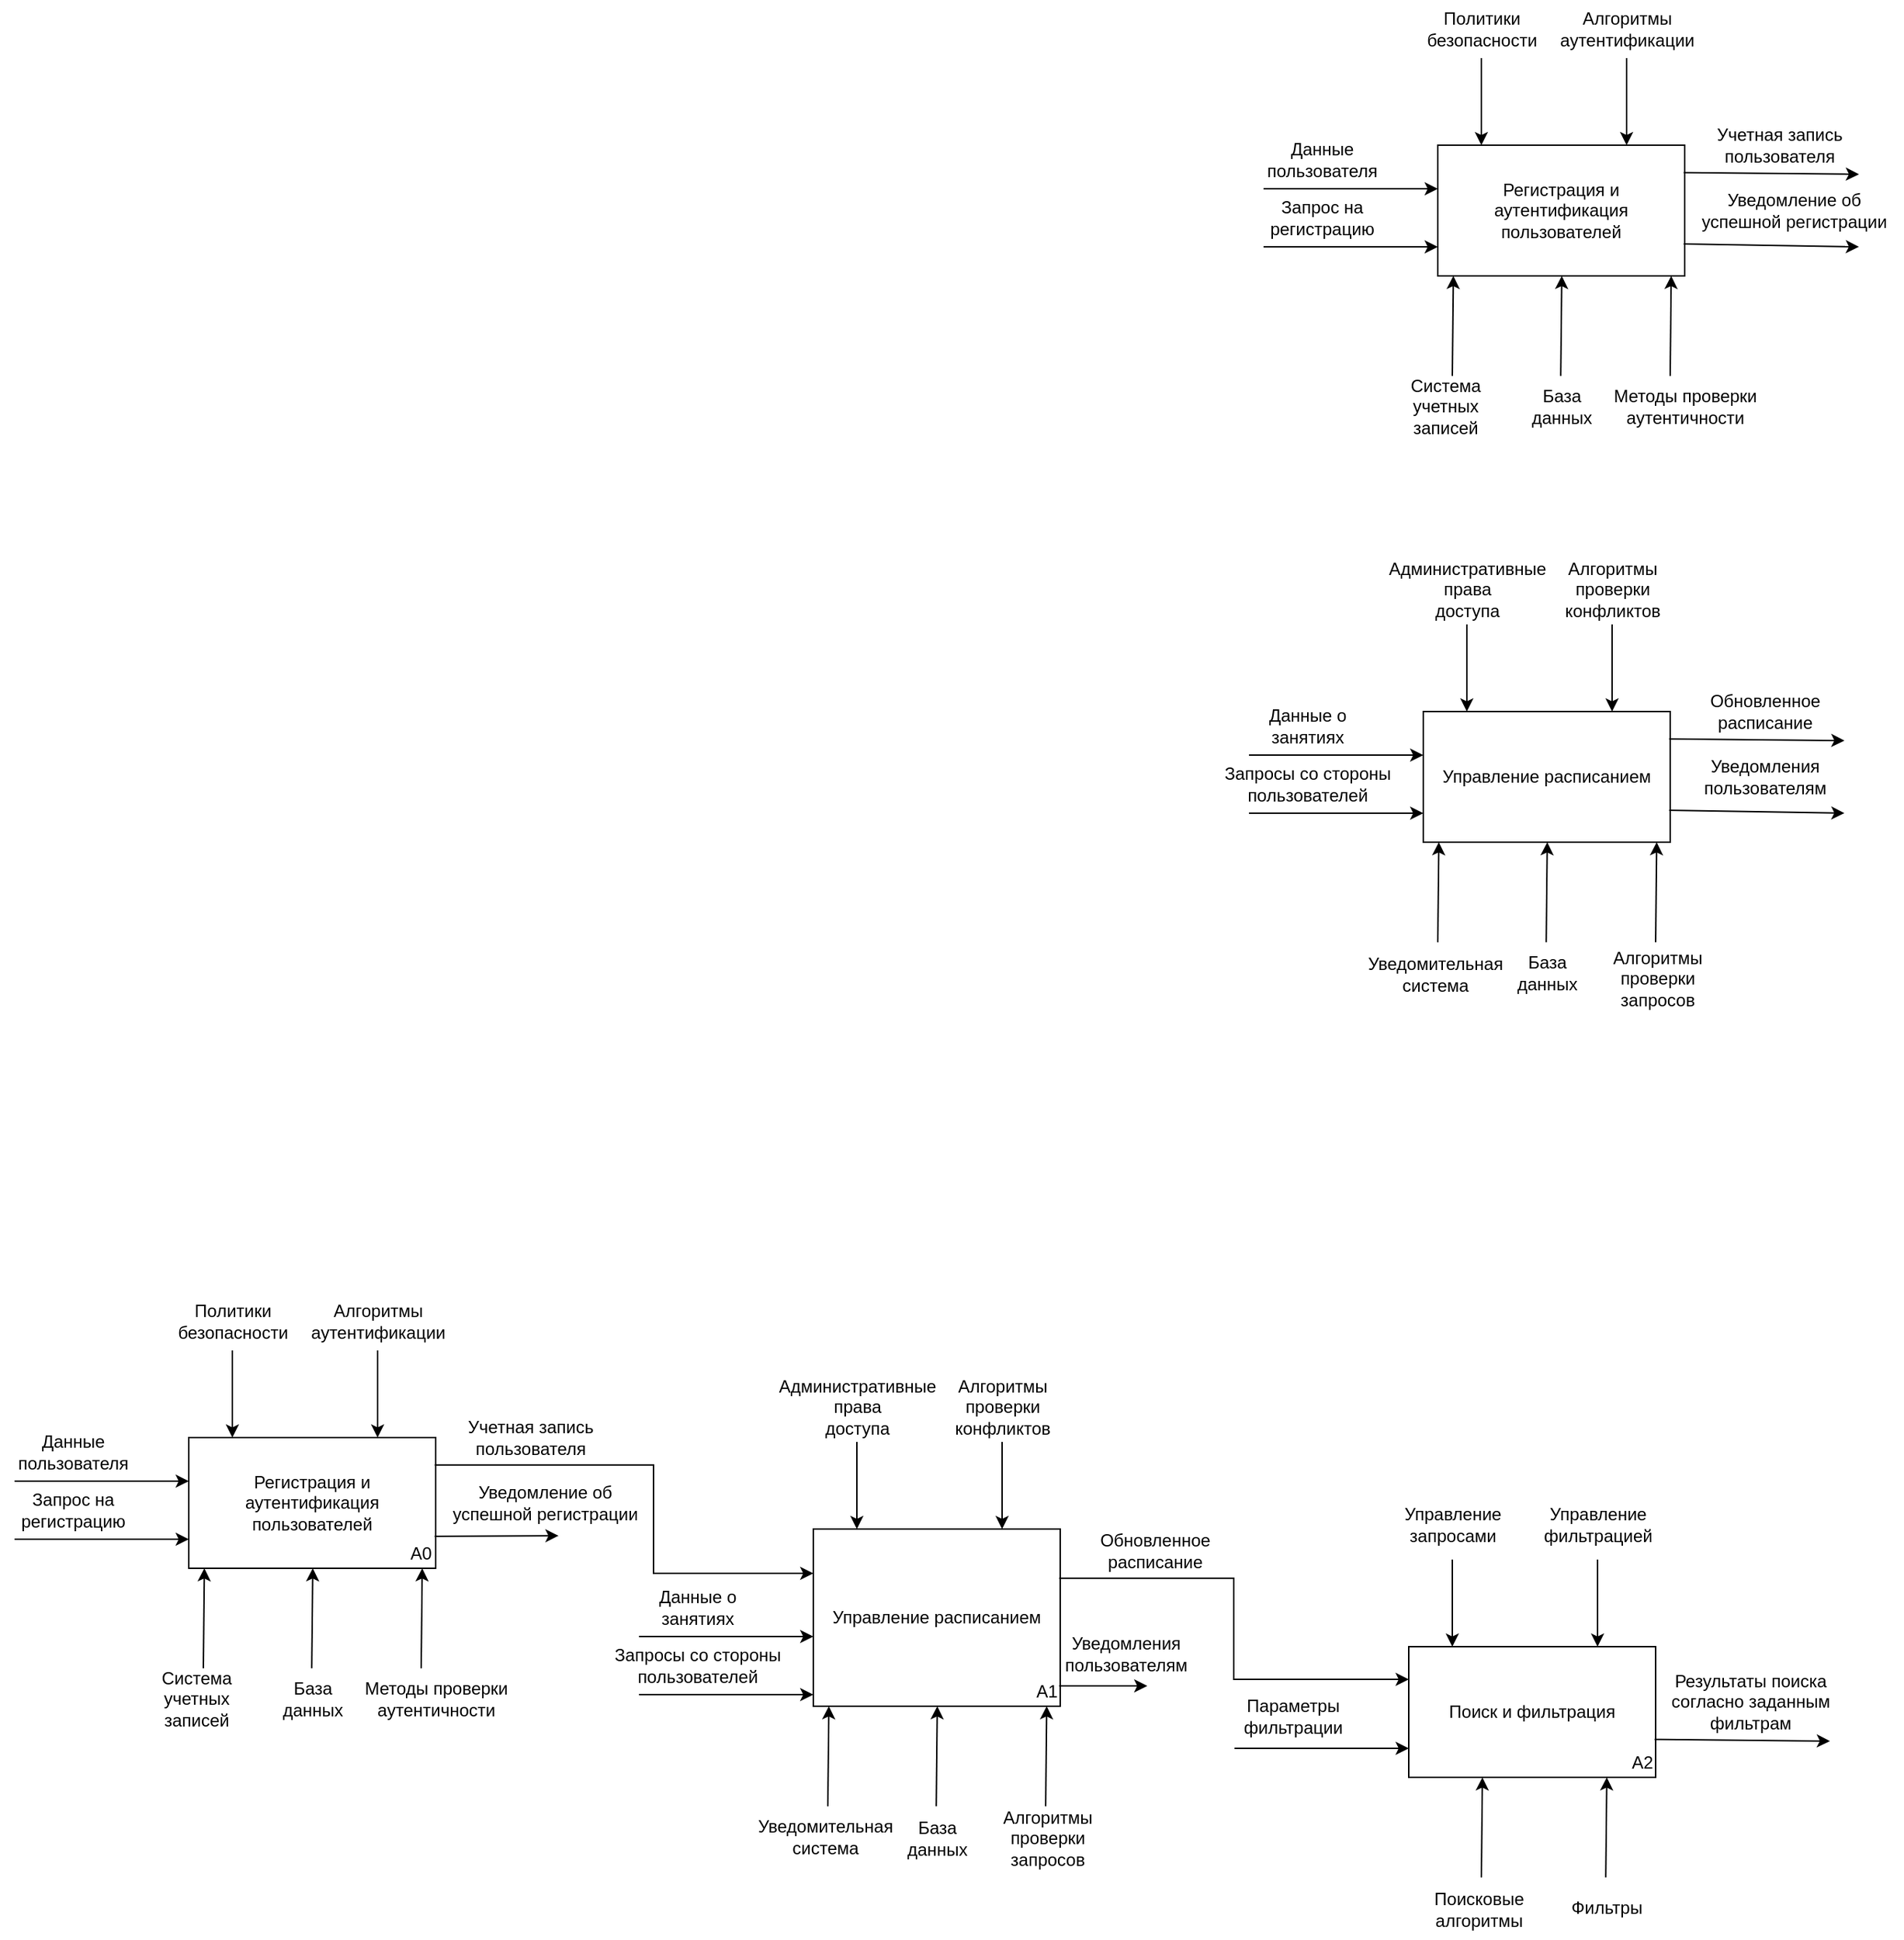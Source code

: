 <mxfile version="21.8.0" type="device">
  <diagram name="Страница — 1" id="sKF7hT73zh9AMPzWDUYk">
    <mxGraphModel dx="2409" dy="840" grid="1" gridSize="10" guides="1" tooltips="1" connect="1" arrows="1" fold="1" page="1" pageScale="1" pageWidth="827" pageHeight="1169" math="0" shadow="0">
      <root>
        <mxCell id="0" />
        <mxCell id="1" parent="0" />
        <mxCell id="dz_vzdbdL12ZwfbwtRYd-1" value="Регистрация и аутентификация пользователей" style="rounded=0;whiteSpace=wrap;html=1;" vertex="1" parent="1">
          <mxGeometry x="350" y="260" width="170" height="90" as="geometry" />
        </mxCell>
        <mxCell id="dz_vzdbdL12ZwfbwtRYd-3" value="" style="endArrow=classic;html=1;rounded=0;" edge="1" parent="1">
          <mxGeometry width="50" height="50" relative="1" as="geometry">
            <mxPoint x="230" y="290" as="sourcePoint" />
            <mxPoint x="350" y="290" as="targetPoint" />
          </mxGeometry>
        </mxCell>
        <mxCell id="dz_vzdbdL12ZwfbwtRYd-5" value="Данные &lt;br&gt;пользователя" style="text;html=1;align=center;verticalAlign=middle;resizable=0;points=[];autosize=1;strokeColor=none;fillColor=none;" vertex="1" parent="1">
          <mxGeometry x="220" y="250" width="100" height="40" as="geometry" />
        </mxCell>
        <mxCell id="dz_vzdbdL12ZwfbwtRYd-7" value="" style="endArrow=classic;html=1;rounded=0;" edge="1" parent="1">
          <mxGeometry width="50" height="50" relative="1" as="geometry">
            <mxPoint x="230" y="330" as="sourcePoint" />
            <mxPoint x="350" y="330" as="targetPoint" />
          </mxGeometry>
        </mxCell>
        <mxCell id="dz_vzdbdL12ZwfbwtRYd-8" value="Запрос на &lt;br&gt;регистрацию" style="text;html=1;align=center;verticalAlign=middle;resizable=0;points=[];autosize=1;strokeColor=none;fillColor=none;" vertex="1" parent="1">
          <mxGeometry x="220" y="290" width="100" height="40" as="geometry" />
        </mxCell>
        <mxCell id="dz_vzdbdL12ZwfbwtRYd-10" value="" style="endArrow=classic;html=1;rounded=0;" edge="1" parent="1">
          <mxGeometry width="50" height="50" relative="1" as="geometry">
            <mxPoint x="380" y="200" as="sourcePoint" />
            <mxPoint x="380" y="260" as="targetPoint" />
          </mxGeometry>
        </mxCell>
        <mxCell id="dz_vzdbdL12ZwfbwtRYd-11" value="Политики &lt;br&gt;безопасности" style="text;html=1;align=center;verticalAlign=middle;resizable=0;points=[];autosize=1;strokeColor=none;fillColor=none;" vertex="1" parent="1">
          <mxGeometry x="330" y="160" width="100" height="40" as="geometry" />
        </mxCell>
        <mxCell id="dz_vzdbdL12ZwfbwtRYd-13" value="" style="endArrow=classic;html=1;rounded=0;" edge="1" parent="1">
          <mxGeometry width="50" height="50" relative="1" as="geometry">
            <mxPoint x="480" y="200" as="sourcePoint" />
            <mxPoint x="480" y="260" as="targetPoint" />
          </mxGeometry>
        </mxCell>
        <mxCell id="dz_vzdbdL12ZwfbwtRYd-15" value="Алгоритмы&lt;br&gt;аутентификации" style="text;html=1;align=center;verticalAlign=middle;resizable=0;points=[];autosize=1;strokeColor=none;fillColor=none;" vertex="1" parent="1">
          <mxGeometry x="420" y="160" width="120" height="40" as="geometry" />
        </mxCell>
        <mxCell id="dz_vzdbdL12ZwfbwtRYd-16" value="" style="endArrow=classic;html=1;rounded=0;entryX=0.063;entryY=1.013;entryDx=0;entryDy=0;entryPerimeter=0;" edge="1" parent="1">
          <mxGeometry width="50" height="50" relative="1" as="geometry">
            <mxPoint x="360" y="418.83" as="sourcePoint" />
            <mxPoint x="360.71" y="350.0" as="targetPoint" />
          </mxGeometry>
        </mxCell>
        <mxCell id="dz_vzdbdL12ZwfbwtRYd-18" value="Система&lt;br&gt;учетных&lt;br&gt;записей" style="text;html=1;align=center;verticalAlign=middle;resizable=0;points=[];autosize=1;strokeColor=none;fillColor=none;" vertex="1" parent="1">
          <mxGeometry x="320" y="410" width="70" height="60" as="geometry" />
        </mxCell>
        <mxCell id="dz_vzdbdL12ZwfbwtRYd-19" value="" style="endArrow=classic;html=1;rounded=0;entryX=0.063;entryY=1.013;entryDx=0;entryDy=0;entryPerimeter=0;" edge="1" parent="1">
          <mxGeometry width="50" height="50" relative="1" as="geometry">
            <mxPoint x="434.65" y="418.83" as="sourcePoint" />
            <mxPoint x="435.36" y="350.0" as="targetPoint" />
          </mxGeometry>
        </mxCell>
        <mxCell id="dz_vzdbdL12ZwfbwtRYd-20" value="" style="endArrow=classic;html=1;rounded=0;entryX=0.063;entryY=1.013;entryDx=0;entryDy=0;entryPerimeter=0;" edge="1" parent="1">
          <mxGeometry width="50" height="50" relative="1" as="geometry">
            <mxPoint x="510" y="418.83" as="sourcePoint" />
            <mxPoint x="510.71" y="350.0" as="targetPoint" />
          </mxGeometry>
        </mxCell>
        <mxCell id="dz_vzdbdL12ZwfbwtRYd-21" value="База&lt;br&gt;данных" style="text;html=1;align=center;verticalAlign=middle;resizable=0;points=[];autosize=1;strokeColor=none;fillColor=none;" vertex="1" parent="1">
          <mxGeometry x="400" y="420" width="70" height="40" as="geometry" />
        </mxCell>
        <mxCell id="dz_vzdbdL12ZwfbwtRYd-22" value="Методы проверки&lt;br&gt;аутентичности" style="text;html=1;align=center;verticalAlign=middle;resizable=0;points=[];autosize=1;strokeColor=none;fillColor=none;" vertex="1" parent="1">
          <mxGeometry x="460" y="420" width="120" height="40" as="geometry" />
        </mxCell>
        <mxCell id="dz_vzdbdL12ZwfbwtRYd-23" value="" style="endArrow=classic;html=1;rounded=0;" edge="1" parent="1">
          <mxGeometry width="50" height="50" relative="1" as="geometry">
            <mxPoint x="519.29" y="278.83" as="sourcePoint" />
            <mxPoint x="640" y="280" as="targetPoint" />
          </mxGeometry>
        </mxCell>
        <mxCell id="dz_vzdbdL12ZwfbwtRYd-24" value="" style="endArrow=classic;html=1;rounded=0;" edge="1" parent="1">
          <mxGeometry width="50" height="50" relative="1" as="geometry">
            <mxPoint x="519.29" y="328" as="sourcePoint" />
            <mxPoint x="640" y="330" as="targetPoint" />
          </mxGeometry>
        </mxCell>
        <mxCell id="dz_vzdbdL12ZwfbwtRYd-25" value="Учетная запись&lt;br&gt;пользователя" style="text;html=1;align=center;verticalAlign=middle;resizable=0;points=[];autosize=1;strokeColor=none;fillColor=none;" vertex="1" parent="1">
          <mxGeometry x="530" y="240" width="110" height="40" as="geometry" />
        </mxCell>
        <mxCell id="dz_vzdbdL12ZwfbwtRYd-26" value="Уведомление об &lt;br&gt;успешной регистрации" style="text;html=1;align=center;verticalAlign=middle;resizable=0;points=[];autosize=1;strokeColor=none;fillColor=none;" vertex="1" parent="1">
          <mxGeometry x="520" y="285" width="150" height="40" as="geometry" />
        </mxCell>
        <mxCell id="dz_vzdbdL12ZwfbwtRYd-27" value="Управление расписанием" style="rounded=0;whiteSpace=wrap;html=1;" vertex="1" parent="1">
          <mxGeometry x="340" y="650" width="170" height="90" as="geometry" />
        </mxCell>
        <mxCell id="dz_vzdbdL12ZwfbwtRYd-28" value="" style="endArrow=classic;html=1;rounded=0;" edge="1" parent="1">
          <mxGeometry width="50" height="50" relative="1" as="geometry">
            <mxPoint x="220" y="680" as="sourcePoint" />
            <mxPoint x="340" y="680" as="targetPoint" />
          </mxGeometry>
        </mxCell>
        <mxCell id="dz_vzdbdL12ZwfbwtRYd-29" value="Данные о&lt;br&gt;занятиях" style="text;html=1;align=center;verticalAlign=middle;resizable=0;points=[];autosize=1;strokeColor=none;fillColor=none;" vertex="1" parent="1">
          <mxGeometry x="220" y="640" width="80" height="40" as="geometry" />
        </mxCell>
        <mxCell id="dz_vzdbdL12ZwfbwtRYd-30" value="" style="endArrow=classic;html=1;rounded=0;" edge="1" parent="1">
          <mxGeometry width="50" height="50" relative="1" as="geometry">
            <mxPoint x="220" y="720" as="sourcePoint" />
            <mxPoint x="340" y="720" as="targetPoint" />
          </mxGeometry>
        </mxCell>
        <mxCell id="dz_vzdbdL12ZwfbwtRYd-31" value="Запросы со стороны&lt;br&gt;пользователей" style="text;html=1;align=center;verticalAlign=middle;resizable=0;points=[];autosize=1;strokeColor=none;fillColor=none;" vertex="1" parent="1">
          <mxGeometry x="190" y="680" width="140" height="40" as="geometry" />
        </mxCell>
        <mxCell id="dz_vzdbdL12ZwfbwtRYd-32" value="" style="endArrow=classic;html=1;rounded=0;" edge="1" parent="1">
          <mxGeometry width="50" height="50" relative="1" as="geometry">
            <mxPoint x="370" y="590" as="sourcePoint" />
            <mxPoint x="370" y="650" as="targetPoint" />
          </mxGeometry>
        </mxCell>
        <mxCell id="dz_vzdbdL12ZwfbwtRYd-33" value="Административные&lt;br&gt;права&lt;br&gt;доступа" style="text;html=1;align=center;verticalAlign=middle;resizable=0;points=[];autosize=1;strokeColor=none;fillColor=none;" vertex="1" parent="1">
          <mxGeometry x="305" y="536" width="130" height="60" as="geometry" />
        </mxCell>
        <mxCell id="dz_vzdbdL12ZwfbwtRYd-34" value="" style="endArrow=classic;html=1;rounded=0;" edge="1" parent="1">
          <mxGeometry width="50" height="50" relative="1" as="geometry">
            <mxPoint x="470" y="590" as="sourcePoint" />
            <mxPoint x="470" y="650" as="targetPoint" />
          </mxGeometry>
        </mxCell>
        <mxCell id="dz_vzdbdL12ZwfbwtRYd-35" value="Алгоритмы&lt;br&gt;проверки&lt;br&gt;конфликтов" style="text;html=1;align=center;verticalAlign=middle;resizable=0;points=[];autosize=1;strokeColor=none;fillColor=none;" vertex="1" parent="1">
          <mxGeometry x="425" y="536" width="90" height="60" as="geometry" />
        </mxCell>
        <mxCell id="dz_vzdbdL12ZwfbwtRYd-36" value="" style="endArrow=classic;html=1;rounded=0;entryX=0.063;entryY=1.013;entryDx=0;entryDy=0;entryPerimeter=0;" edge="1" parent="1">
          <mxGeometry width="50" height="50" relative="1" as="geometry">
            <mxPoint x="350" y="808.83" as="sourcePoint" />
            <mxPoint x="350.71" y="740" as="targetPoint" />
          </mxGeometry>
        </mxCell>
        <mxCell id="dz_vzdbdL12ZwfbwtRYd-37" value="Уведомительная&lt;br&gt;система" style="text;html=1;align=center;verticalAlign=middle;resizable=0;points=[];autosize=1;strokeColor=none;fillColor=none;" vertex="1" parent="1">
          <mxGeometry x="288" y="811" width="120" height="40" as="geometry" />
        </mxCell>
        <mxCell id="dz_vzdbdL12ZwfbwtRYd-38" value="" style="endArrow=classic;html=1;rounded=0;entryX=0.063;entryY=1.013;entryDx=0;entryDy=0;entryPerimeter=0;" edge="1" parent="1">
          <mxGeometry width="50" height="50" relative="1" as="geometry">
            <mxPoint x="424.65" y="808.83" as="sourcePoint" />
            <mxPoint x="425.36" y="740" as="targetPoint" />
          </mxGeometry>
        </mxCell>
        <mxCell id="dz_vzdbdL12ZwfbwtRYd-39" value="" style="endArrow=classic;html=1;rounded=0;entryX=0.063;entryY=1.013;entryDx=0;entryDy=0;entryPerimeter=0;" edge="1" parent="1">
          <mxGeometry width="50" height="50" relative="1" as="geometry">
            <mxPoint x="500" y="808.83" as="sourcePoint" />
            <mxPoint x="500.71" y="740" as="targetPoint" />
          </mxGeometry>
        </mxCell>
        <mxCell id="dz_vzdbdL12ZwfbwtRYd-40" value="База&lt;br&gt;данных" style="text;html=1;align=center;verticalAlign=middle;resizable=0;points=[];autosize=1;strokeColor=none;fillColor=none;" vertex="1" parent="1">
          <mxGeometry x="390" y="810" width="70" height="40" as="geometry" />
        </mxCell>
        <mxCell id="dz_vzdbdL12ZwfbwtRYd-41" value="Алгоритмы&lt;br&gt;проверки&lt;br&gt;запросов" style="text;html=1;align=center;verticalAlign=middle;resizable=0;points=[];autosize=1;strokeColor=none;fillColor=none;" vertex="1" parent="1">
          <mxGeometry x="456" y="804" width="90" height="60" as="geometry" />
        </mxCell>
        <mxCell id="dz_vzdbdL12ZwfbwtRYd-42" value="" style="endArrow=classic;html=1;rounded=0;" edge="1" parent="1">
          <mxGeometry width="50" height="50" relative="1" as="geometry">
            <mxPoint x="509.29" y="668.83" as="sourcePoint" />
            <mxPoint x="630" y="670" as="targetPoint" />
          </mxGeometry>
        </mxCell>
        <mxCell id="dz_vzdbdL12ZwfbwtRYd-43" value="" style="endArrow=classic;html=1;rounded=0;" edge="1" parent="1">
          <mxGeometry width="50" height="50" relative="1" as="geometry">
            <mxPoint x="509.29" y="718" as="sourcePoint" />
            <mxPoint x="630" y="720" as="targetPoint" />
          </mxGeometry>
        </mxCell>
        <mxCell id="dz_vzdbdL12ZwfbwtRYd-44" value="Обновленное&lt;br&gt;расписание" style="text;html=1;align=center;verticalAlign=middle;resizable=0;points=[];autosize=1;strokeColor=none;fillColor=none;" vertex="1" parent="1">
          <mxGeometry x="525" y="630" width="100" height="40" as="geometry" />
        </mxCell>
        <mxCell id="dz_vzdbdL12ZwfbwtRYd-45" value="Уведомления&lt;br&gt;пользователям" style="text;html=1;align=center;verticalAlign=middle;resizable=0;points=[];autosize=1;strokeColor=none;fillColor=none;" vertex="1" parent="1">
          <mxGeometry x="520" y="675" width="110" height="40" as="geometry" />
        </mxCell>
        <mxCell id="dz_vzdbdL12ZwfbwtRYd-65" value="Управление расписанием" style="rounded=0;whiteSpace=wrap;html=1;" vertex="1" parent="1">
          <mxGeometry x="-80" y="1213" width="170" height="122" as="geometry" />
        </mxCell>
        <mxCell id="dz_vzdbdL12ZwfbwtRYd-66" value="" style="endArrow=classic;html=1;rounded=0;" edge="1" parent="1">
          <mxGeometry width="50" height="50" relative="1" as="geometry">
            <mxPoint x="-200" y="1287" as="sourcePoint" />
            <mxPoint x="-80" y="1287" as="targetPoint" />
          </mxGeometry>
        </mxCell>
        <mxCell id="dz_vzdbdL12ZwfbwtRYd-67" value="Данные о&lt;br&gt;занятиях" style="text;html=1;align=center;verticalAlign=middle;resizable=0;points=[];autosize=1;strokeColor=none;fillColor=none;" vertex="1" parent="1">
          <mxGeometry x="-200" y="1247" width="80" height="40" as="geometry" />
        </mxCell>
        <mxCell id="dz_vzdbdL12ZwfbwtRYd-68" value="" style="endArrow=classic;html=1;rounded=0;" edge="1" parent="1">
          <mxGeometry width="50" height="50" relative="1" as="geometry">
            <mxPoint x="-200" y="1327" as="sourcePoint" />
            <mxPoint x="-80" y="1327" as="targetPoint" />
          </mxGeometry>
        </mxCell>
        <mxCell id="dz_vzdbdL12ZwfbwtRYd-69" value="Запросы со стороны&lt;br&gt;пользователей" style="text;html=1;align=center;verticalAlign=middle;resizable=0;points=[];autosize=1;strokeColor=none;fillColor=none;" vertex="1" parent="1">
          <mxGeometry x="-230" y="1287" width="140" height="40" as="geometry" />
        </mxCell>
        <mxCell id="dz_vzdbdL12ZwfbwtRYd-70" value="" style="endArrow=classic;html=1;rounded=0;" edge="1" parent="1">
          <mxGeometry width="50" height="50" relative="1" as="geometry">
            <mxPoint x="-50" y="1153" as="sourcePoint" />
            <mxPoint x="-50" y="1213" as="targetPoint" />
          </mxGeometry>
        </mxCell>
        <mxCell id="dz_vzdbdL12ZwfbwtRYd-71" value="Административные&lt;br&gt;права&lt;br&gt;доступа" style="text;html=1;align=center;verticalAlign=middle;resizable=0;points=[];autosize=1;strokeColor=none;fillColor=none;" vertex="1" parent="1">
          <mxGeometry x="-115" y="1099" width="130" height="60" as="geometry" />
        </mxCell>
        <mxCell id="dz_vzdbdL12ZwfbwtRYd-72" value="" style="endArrow=classic;html=1;rounded=0;" edge="1" parent="1">
          <mxGeometry width="50" height="50" relative="1" as="geometry">
            <mxPoint x="50" y="1153" as="sourcePoint" />
            <mxPoint x="50" y="1213" as="targetPoint" />
          </mxGeometry>
        </mxCell>
        <mxCell id="dz_vzdbdL12ZwfbwtRYd-73" value="Алгоритмы&lt;br&gt;проверки&lt;br&gt;конфликтов" style="text;html=1;align=center;verticalAlign=middle;resizable=0;points=[];autosize=1;strokeColor=none;fillColor=none;" vertex="1" parent="1">
          <mxGeometry x="5" y="1099" width="90" height="60" as="geometry" />
        </mxCell>
        <mxCell id="dz_vzdbdL12ZwfbwtRYd-74" value="" style="endArrow=classic;html=1;rounded=0;entryX=0.063;entryY=1.013;entryDx=0;entryDy=0;entryPerimeter=0;" edge="1" parent="1">
          <mxGeometry width="50" height="50" relative="1" as="geometry">
            <mxPoint x="-70" y="1403.83" as="sourcePoint" />
            <mxPoint x="-69.29" y="1335" as="targetPoint" />
          </mxGeometry>
        </mxCell>
        <mxCell id="dz_vzdbdL12ZwfbwtRYd-75" value="Уведомительная&lt;br&gt;система" style="text;html=1;align=center;verticalAlign=middle;resizable=0;points=[];autosize=1;strokeColor=none;fillColor=none;" vertex="1" parent="1">
          <mxGeometry x="-132" y="1405" width="120" height="40" as="geometry" />
        </mxCell>
        <mxCell id="dz_vzdbdL12ZwfbwtRYd-76" value="" style="endArrow=classic;html=1;rounded=0;entryX=0.063;entryY=1.013;entryDx=0;entryDy=0;entryPerimeter=0;" edge="1" parent="1">
          <mxGeometry width="50" height="50" relative="1" as="geometry">
            <mxPoint x="4.65" y="1403.83" as="sourcePoint" />
            <mxPoint x="5.36" y="1335" as="targetPoint" />
          </mxGeometry>
        </mxCell>
        <mxCell id="dz_vzdbdL12ZwfbwtRYd-77" value="" style="endArrow=classic;html=1;rounded=0;entryX=0.063;entryY=1.013;entryDx=0;entryDy=0;entryPerimeter=0;" edge="1" parent="1">
          <mxGeometry width="50" height="50" relative="1" as="geometry">
            <mxPoint x="80" y="1403.83" as="sourcePoint" />
            <mxPoint x="80.71" y="1335" as="targetPoint" />
          </mxGeometry>
        </mxCell>
        <mxCell id="dz_vzdbdL12ZwfbwtRYd-78" value="База&lt;br&gt;данных" style="text;html=1;align=center;verticalAlign=middle;resizable=0;points=[];autosize=1;strokeColor=none;fillColor=none;" vertex="1" parent="1">
          <mxGeometry x="-30" y="1406" width="70" height="40" as="geometry" />
        </mxCell>
        <mxCell id="dz_vzdbdL12ZwfbwtRYd-79" value="Алгоритмы&lt;br&gt;проверки&lt;br&gt;запросов" style="text;html=1;align=center;verticalAlign=middle;resizable=0;points=[];autosize=1;strokeColor=none;fillColor=none;" vertex="1" parent="1">
          <mxGeometry x="36" y="1396" width="90" height="60" as="geometry" />
        </mxCell>
        <mxCell id="dz_vzdbdL12ZwfbwtRYd-80" value="" style="endArrow=classic;html=1;rounded=0;entryX=0;entryY=0.25;entryDx=0;entryDy=0;edgeStyle=elbowEdgeStyle;" edge="1" parent="1" target="dz_vzdbdL12ZwfbwtRYd-103">
          <mxGeometry width="50" height="50" relative="1" as="geometry">
            <mxPoint x="89.29" y="1246.83" as="sourcePoint" />
            <mxPoint x="210" y="1248" as="targetPoint" />
          </mxGeometry>
        </mxCell>
        <mxCell id="dz_vzdbdL12ZwfbwtRYd-81" value="" style="endArrow=classic;html=1;rounded=0;" edge="1" parent="1">
          <mxGeometry width="50" height="50" relative="1" as="geometry">
            <mxPoint x="89.29" y="1321" as="sourcePoint" />
            <mxPoint x="150" y="1321" as="targetPoint" />
          </mxGeometry>
        </mxCell>
        <mxCell id="dz_vzdbdL12ZwfbwtRYd-82" value="Обновленное&lt;br&gt;расписание" style="text;html=1;align=center;verticalAlign=middle;resizable=0;points=[];autosize=1;strokeColor=none;fillColor=none;" vertex="1" parent="1">
          <mxGeometry x="105" y="1208" width="100" height="40" as="geometry" />
        </mxCell>
        <mxCell id="dz_vzdbdL12ZwfbwtRYd-83" value="Уведомления&lt;br&gt;пользователям" style="text;html=1;align=center;verticalAlign=middle;resizable=0;points=[];autosize=1;strokeColor=none;fillColor=none;" vertex="1" parent="1">
          <mxGeometry x="80" y="1279" width="110" height="40" as="geometry" />
        </mxCell>
        <mxCell id="dz_vzdbdL12ZwfbwtRYd-103" value="Поиск и фильтрация" style="rounded=0;whiteSpace=wrap;html=1;" vertex="1" parent="1">
          <mxGeometry x="330" y="1294" width="170" height="90" as="geometry" />
        </mxCell>
        <mxCell id="dz_vzdbdL12ZwfbwtRYd-106" value="" style="endArrow=classic;html=1;rounded=0;" edge="1" parent="1">
          <mxGeometry width="50" height="50" relative="1" as="geometry">
            <mxPoint x="210" y="1364" as="sourcePoint" />
            <mxPoint x="330" y="1364" as="targetPoint" />
          </mxGeometry>
        </mxCell>
        <mxCell id="dz_vzdbdL12ZwfbwtRYd-108" value="" style="endArrow=classic;html=1;rounded=0;" edge="1" parent="1">
          <mxGeometry width="50" height="50" relative="1" as="geometry">
            <mxPoint x="360" y="1234" as="sourcePoint" />
            <mxPoint x="360" y="1294" as="targetPoint" />
          </mxGeometry>
        </mxCell>
        <mxCell id="dz_vzdbdL12ZwfbwtRYd-109" value="Управление&lt;br&gt;запросами" style="text;html=1;align=center;verticalAlign=middle;resizable=0;points=[];autosize=1;strokeColor=none;fillColor=none;" vertex="1" parent="1">
          <mxGeometry x="315" y="1190" width="90" height="40" as="geometry" />
        </mxCell>
        <mxCell id="dz_vzdbdL12ZwfbwtRYd-110" value="" style="endArrow=classic;html=1;rounded=0;" edge="1" parent="1">
          <mxGeometry width="50" height="50" relative="1" as="geometry">
            <mxPoint x="460" y="1234" as="sourcePoint" />
            <mxPoint x="460" y="1294" as="targetPoint" />
          </mxGeometry>
        </mxCell>
        <mxCell id="dz_vzdbdL12ZwfbwtRYd-111" value="Управление&lt;br&gt;фильтрацией" style="text;html=1;align=center;verticalAlign=middle;resizable=0;points=[];autosize=1;strokeColor=none;fillColor=none;" vertex="1" parent="1">
          <mxGeometry x="410" y="1190" width="100" height="40" as="geometry" />
        </mxCell>
        <mxCell id="dz_vzdbdL12ZwfbwtRYd-112" value="" style="endArrow=classic;html=1;rounded=0;entryX=0.063;entryY=1.013;entryDx=0;entryDy=0;entryPerimeter=0;" edge="1" parent="1">
          <mxGeometry width="50" height="50" relative="1" as="geometry">
            <mxPoint x="380" y="1452.83" as="sourcePoint" />
            <mxPoint x="380.71" y="1384" as="targetPoint" />
          </mxGeometry>
        </mxCell>
        <mxCell id="dz_vzdbdL12ZwfbwtRYd-113" value="Поисковые&lt;br&gt;алгоритмы" style="text;html=1;align=center;verticalAlign=middle;resizable=0;points=[];autosize=1;strokeColor=none;fillColor=none;" vertex="1" parent="1">
          <mxGeometry x="333" y="1455" width="90" height="40" as="geometry" />
        </mxCell>
        <mxCell id="dz_vzdbdL12ZwfbwtRYd-114" value="" style="endArrow=classic;html=1;rounded=0;entryX=0.063;entryY=1.013;entryDx=0;entryDy=0;entryPerimeter=0;" edge="1" parent="1">
          <mxGeometry width="50" height="50" relative="1" as="geometry">
            <mxPoint x="465.65" y="1452.83" as="sourcePoint" />
            <mxPoint x="466.36" y="1384" as="targetPoint" />
          </mxGeometry>
        </mxCell>
        <mxCell id="dz_vzdbdL12ZwfbwtRYd-116" value="Фильтры" style="text;html=1;align=center;verticalAlign=middle;resizable=0;points=[];autosize=1;strokeColor=none;fillColor=none;" vertex="1" parent="1">
          <mxGeometry x="431" y="1459" width="70" height="30" as="geometry" />
        </mxCell>
        <mxCell id="dz_vzdbdL12ZwfbwtRYd-118" value="" style="endArrow=classic;html=1;rounded=0;" edge="1" parent="1">
          <mxGeometry width="50" height="50" relative="1" as="geometry">
            <mxPoint x="499.29" y="1357.83" as="sourcePoint" />
            <mxPoint x="620" y="1359" as="targetPoint" />
          </mxGeometry>
        </mxCell>
        <mxCell id="dz_vzdbdL12ZwfbwtRYd-120" value="Результаты поиска&lt;br&gt;согласно заданным&lt;br&gt;фильтрам" style="text;html=1;align=center;verticalAlign=middle;resizable=0;points=[];autosize=1;strokeColor=none;fillColor=none;" vertex="1" parent="1">
          <mxGeometry x="500" y="1302" width="130" height="60" as="geometry" />
        </mxCell>
        <mxCell id="dz_vzdbdL12ZwfbwtRYd-122" value="Регистрация и аутентификация пользователей" style="rounded=0;whiteSpace=wrap;html=1;" vertex="1" parent="1">
          <mxGeometry x="-510" y="1150" width="170" height="90" as="geometry" />
        </mxCell>
        <mxCell id="dz_vzdbdL12ZwfbwtRYd-123" value="" style="endArrow=classic;html=1;rounded=0;" edge="1" parent="1">
          <mxGeometry width="50" height="50" relative="1" as="geometry">
            <mxPoint x="-630" y="1180" as="sourcePoint" />
            <mxPoint x="-510" y="1180" as="targetPoint" />
          </mxGeometry>
        </mxCell>
        <mxCell id="dz_vzdbdL12ZwfbwtRYd-124" value="Данные &lt;br&gt;пользователя" style="text;html=1;align=center;verticalAlign=middle;resizable=0;points=[];autosize=1;strokeColor=none;fillColor=none;" vertex="1" parent="1">
          <mxGeometry x="-640" y="1140" width="100" height="40" as="geometry" />
        </mxCell>
        <mxCell id="dz_vzdbdL12ZwfbwtRYd-125" value="" style="endArrow=classic;html=1;rounded=0;" edge="1" parent="1">
          <mxGeometry width="50" height="50" relative="1" as="geometry">
            <mxPoint x="-630" y="1220" as="sourcePoint" />
            <mxPoint x="-510" y="1220" as="targetPoint" />
          </mxGeometry>
        </mxCell>
        <mxCell id="dz_vzdbdL12ZwfbwtRYd-126" value="Запрос на &lt;br&gt;регистрацию" style="text;html=1;align=center;verticalAlign=middle;resizable=0;points=[];autosize=1;strokeColor=none;fillColor=none;" vertex="1" parent="1">
          <mxGeometry x="-640" y="1180" width="100" height="40" as="geometry" />
        </mxCell>
        <mxCell id="dz_vzdbdL12ZwfbwtRYd-127" value="" style="endArrow=classic;html=1;rounded=0;" edge="1" parent="1">
          <mxGeometry width="50" height="50" relative="1" as="geometry">
            <mxPoint x="-480" y="1090" as="sourcePoint" />
            <mxPoint x="-480" y="1150" as="targetPoint" />
          </mxGeometry>
        </mxCell>
        <mxCell id="dz_vzdbdL12ZwfbwtRYd-128" value="Политики &lt;br&gt;безопасности" style="text;html=1;align=center;verticalAlign=middle;resizable=0;points=[];autosize=1;strokeColor=none;fillColor=none;" vertex="1" parent="1">
          <mxGeometry x="-530" y="1050" width="100" height="40" as="geometry" />
        </mxCell>
        <mxCell id="dz_vzdbdL12ZwfbwtRYd-129" value="" style="endArrow=classic;html=1;rounded=0;" edge="1" parent="1">
          <mxGeometry width="50" height="50" relative="1" as="geometry">
            <mxPoint x="-380" y="1090" as="sourcePoint" />
            <mxPoint x="-380" y="1150" as="targetPoint" />
          </mxGeometry>
        </mxCell>
        <mxCell id="dz_vzdbdL12ZwfbwtRYd-130" value="Алгоритмы&lt;br&gt;аутентификации" style="text;html=1;align=center;verticalAlign=middle;resizable=0;points=[];autosize=1;strokeColor=none;fillColor=none;" vertex="1" parent="1">
          <mxGeometry x="-440" y="1050" width="120" height="40" as="geometry" />
        </mxCell>
        <mxCell id="dz_vzdbdL12ZwfbwtRYd-131" value="" style="endArrow=classic;html=1;rounded=0;entryX=0.063;entryY=1.013;entryDx=0;entryDy=0;entryPerimeter=0;" edge="1" parent="1">
          <mxGeometry width="50" height="50" relative="1" as="geometry">
            <mxPoint x="-500" y="1308.83" as="sourcePoint" />
            <mxPoint x="-499.29" y="1240" as="targetPoint" />
          </mxGeometry>
        </mxCell>
        <mxCell id="dz_vzdbdL12ZwfbwtRYd-132" value="Система&lt;br&gt;учетных&lt;br&gt;записей" style="text;html=1;align=center;verticalAlign=middle;resizable=0;points=[];autosize=1;strokeColor=none;fillColor=none;" vertex="1" parent="1">
          <mxGeometry x="-540" y="1300" width="70" height="60" as="geometry" />
        </mxCell>
        <mxCell id="dz_vzdbdL12ZwfbwtRYd-133" value="" style="endArrow=classic;html=1;rounded=0;entryX=0.063;entryY=1.013;entryDx=0;entryDy=0;entryPerimeter=0;" edge="1" parent="1">
          <mxGeometry width="50" height="50" relative="1" as="geometry">
            <mxPoint x="-425.35" y="1308.83" as="sourcePoint" />
            <mxPoint x="-424.64" y="1240" as="targetPoint" />
          </mxGeometry>
        </mxCell>
        <mxCell id="dz_vzdbdL12ZwfbwtRYd-134" value="" style="endArrow=classic;html=1;rounded=0;entryX=0.063;entryY=1.013;entryDx=0;entryDy=0;entryPerimeter=0;" edge="1" parent="1">
          <mxGeometry width="50" height="50" relative="1" as="geometry">
            <mxPoint x="-350" y="1308.83" as="sourcePoint" />
            <mxPoint x="-349.29" y="1240" as="targetPoint" />
          </mxGeometry>
        </mxCell>
        <mxCell id="dz_vzdbdL12ZwfbwtRYd-135" value="База&lt;br&gt;данных" style="text;html=1;align=center;verticalAlign=middle;resizable=0;points=[];autosize=1;strokeColor=none;fillColor=none;" vertex="1" parent="1">
          <mxGeometry x="-460" y="1310" width="70" height="40" as="geometry" />
        </mxCell>
        <mxCell id="dz_vzdbdL12ZwfbwtRYd-136" value="Методы проверки&lt;br&gt;аутентичности" style="text;html=1;align=center;verticalAlign=middle;resizable=0;points=[];autosize=1;strokeColor=none;fillColor=none;" vertex="1" parent="1">
          <mxGeometry x="-400" y="1310" width="120" height="40" as="geometry" />
        </mxCell>
        <mxCell id="dz_vzdbdL12ZwfbwtRYd-137" value="" style="endArrow=classic;html=1;rounded=0;entryX=0;entryY=0.25;entryDx=0;entryDy=0;edgeStyle=elbowEdgeStyle;" edge="1" parent="1" target="dz_vzdbdL12ZwfbwtRYd-65">
          <mxGeometry width="50" height="50" relative="1" as="geometry">
            <mxPoint x="-340.71" y="1168.83" as="sourcePoint" />
            <mxPoint x="-220" y="1170" as="targetPoint" />
            <Array as="points">
              <mxPoint x="-190" y="1205" />
            </Array>
          </mxGeometry>
        </mxCell>
        <mxCell id="dz_vzdbdL12ZwfbwtRYd-138" value="" style="endArrow=classic;html=1;rounded=0;entryX=0.564;entryY=1.065;entryDx=0;entryDy=0;entryPerimeter=0;" edge="1" parent="1" target="dz_vzdbdL12ZwfbwtRYd-140">
          <mxGeometry width="50" height="50" relative="1" as="geometry">
            <mxPoint x="-340.71" y="1218" as="sourcePoint" />
            <mxPoint x="-220" y="1220" as="targetPoint" />
          </mxGeometry>
        </mxCell>
        <mxCell id="dz_vzdbdL12ZwfbwtRYd-139" value="Учетная запись&lt;br&gt;пользователя" style="text;html=1;align=center;verticalAlign=middle;resizable=0;points=[];autosize=1;strokeColor=none;fillColor=none;" vertex="1" parent="1">
          <mxGeometry x="-330" y="1130" width="110" height="40" as="geometry" />
        </mxCell>
        <mxCell id="dz_vzdbdL12ZwfbwtRYd-140" value="Уведомление об &lt;br&gt;успешной регистрации" style="text;html=1;align=center;verticalAlign=middle;resizable=0;points=[];autosize=1;strokeColor=none;fillColor=none;" vertex="1" parent="1">
          <mxGeometry x="-340" y="1175" width="150" height="40" as="geometry" />
        </mxCell>
        <mxCell id="dz_vzdbdL12ZwfbwtRYd-146" value="Параметры&lt;br&gt;фильтрации" style="text;html=1;align=center;verticalAlign=middle;resizable=0;points=[];autosize=1;strokeColor=none;fillColor=none;" vertex="1" parent="1">
          <mxGeometry x="205" y="1322" width="90" height="40" as="geometry" />
        </mxCell>
        <mxCell id="dz_vzdbdL12ZwfbwtRYd-147" value="А0" style="text;html=1;strokeColor=none;fillColor=none;align=center;verticalAlign=middle;whiteSpace=wrap;rounded=0;" vertex="1" parent="1">
          <mxGeometry x="-360" y="1220" width="20" height="20" as="geometry" />
        </mxCell>
        <mxCell id="dz_vzdbdL12ZwfbwtRYd-148" value="А1" style="text;html=1;strokeColor=none;fillColor=none;align=center;verticalAlign=middle;whiteSpace=wrap;rounded=0;" vertex="1" parent="1">
          <mxGeometry x="71" y="1315" width="20" height="20" as="geometry" />
        </mxCell>
        <mxCell id="dz_vzdbdL12ZwfbwtRYd-149" value="А2" style="text;html=1;strokeColor=none;fillColor=none;align=center;verticalAlign=middle;whiteSpace=wrap;rounded=0;" vertex="1" parent="1">
          <mxGeometry x="481" y="1364" width="20" height="20" as="geometry" />
        </mxCell>
      </root>
    </mxGraphModel>
  </diagram>
</mxfile>
